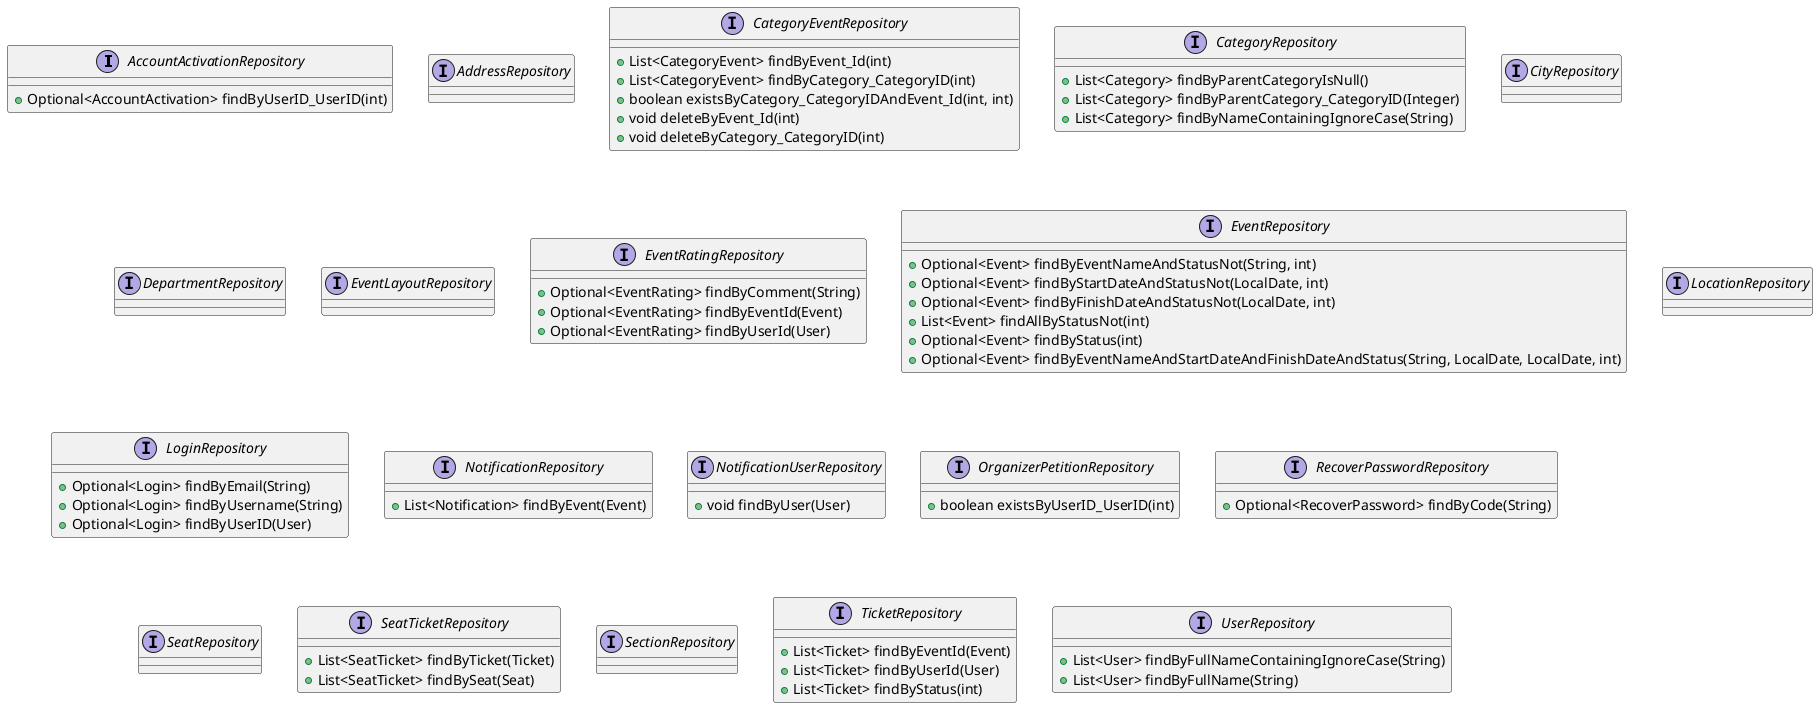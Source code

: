 @startuml Complete Repository Class Diagram

interface AccountActivationRepository {
    + Optional<AccountActivation> findByUserID_UserID(int)
}

interface AddressRepository {
}

interface CategoryEventRepository {
    + List<CategoryEvent> findByEvent_Id(int)
    + List<CategoryEvent> findByCategory_CategoryID(int)
    + boolean existsByCategory_CategoryIDAndEvent_Id(int, int)
    + void deleteByEvent_Id(int)
    + void deleteByCategory_CategoryID(int)
}

interface CategoryRepository {
    + List<Category> findByParentCategoryIsNull()
    + List<Category> findByParentCategory_CategoryID(Integer)
    + List<Category> findByNameContainingIgnoreCase(String)
}

interface CityRepository {
}

interface DepartmentRepository {
}

interface EventLayoutRepository {
}

interface EventRatingRepository {
    + Optional<EventRating> findByComment(String)
    + Optional<EventRating> findByEventId(Event)
    + Optional<EventRating> findByUserId(User)
}

interface EventRepository {
    + Optional<Event> findByEventNameAndStatusNot(String, int)
    + Optional<Event> findByStartDateAndStatusNot(LocalDate, int)
    + Optional<Event> findByFinishDateAndStatusNot(LocalDate, int)
    + List<Event> findAllByStatusNot(int)
    + Optional<Event> findByStatus(int)
    + Optional<Event> findByEventNameAndStartDateAndFinishDateAndStatus(String, LocalDate, LocalDate, int)
}

interface LocationRepository {
}

interface LoginRepository {
    + Optional<Login> findByEmail(String)
    + Optional<Login> findByUsername(String)
    + Optional<Login> findByUserID(User)
}

interface NotificationRepository {
    + List<Notification> findByEvent(Event)
}

interface NotificationUserRepository {
    + void findByUser(User)
}

interface OrganizerPetitionRepository {
    + boolean existsByUserID_UserID(int)
}

interface RecoverPasswordRepository {
    + Optional<RecoverPassword> findByCode(String)
}

interface SeatRepository {
}

interface SeatTicketRepository {
    + List<SeatTicket> findByTicket(Ticket)
    + List<SeatTicket> findBySeat(Seat)
}

interface SectionRepository {
}

interface TicketRepository {
    + List<Ticket> findByEventId(Event)
    + List<Ticket> findByUserId(User)
    + List<Ticket> findByStatus(int)
}

interface UserRepository {
    + List<User> findByFullNameContainingIgnoreCase(String)
    + List<User> findByFullName(String)
}

@enduml
